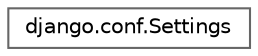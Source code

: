 digraph "Graphical Class Hierarchy"
{
 // LATEX_PDF_SIZE
  bgcolor="transparent";
  edge [fontname=Helvetica,fontsize=10,labelfontname=Helvetica,labelfontsize=10];
  node [fontname=Helvetica,fontsize=10,shape=box,height=0.2,width=0.4];
  rankdir="LR";
  Node0 [id="Node000000",label="django.conf.Settings",height=0.2,width=0.4,color="grey40", fillcolor="white", style="filled",URL="$classdjango_1_1conf_1_1_settings.html",tooltip=" "];
}
